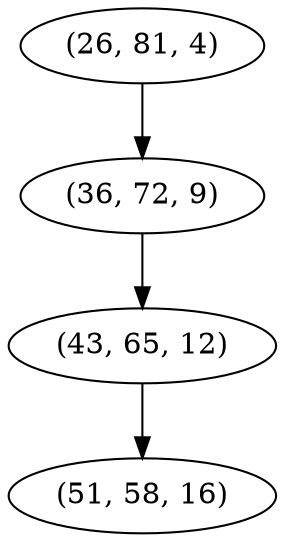digraph tree {
    "(26, 81, 4)";
    "(36, 72, 9)";
    "(43, 65, 12)";
    "(51, 58, 16)";
    "(26, 81, 4)" -> "(36, 72, 9)";
    "(36, 72, 9)" -> "(43, 65, 12)";
    "(43, 65, 12)" -> "(51, 58, 16)";
}
